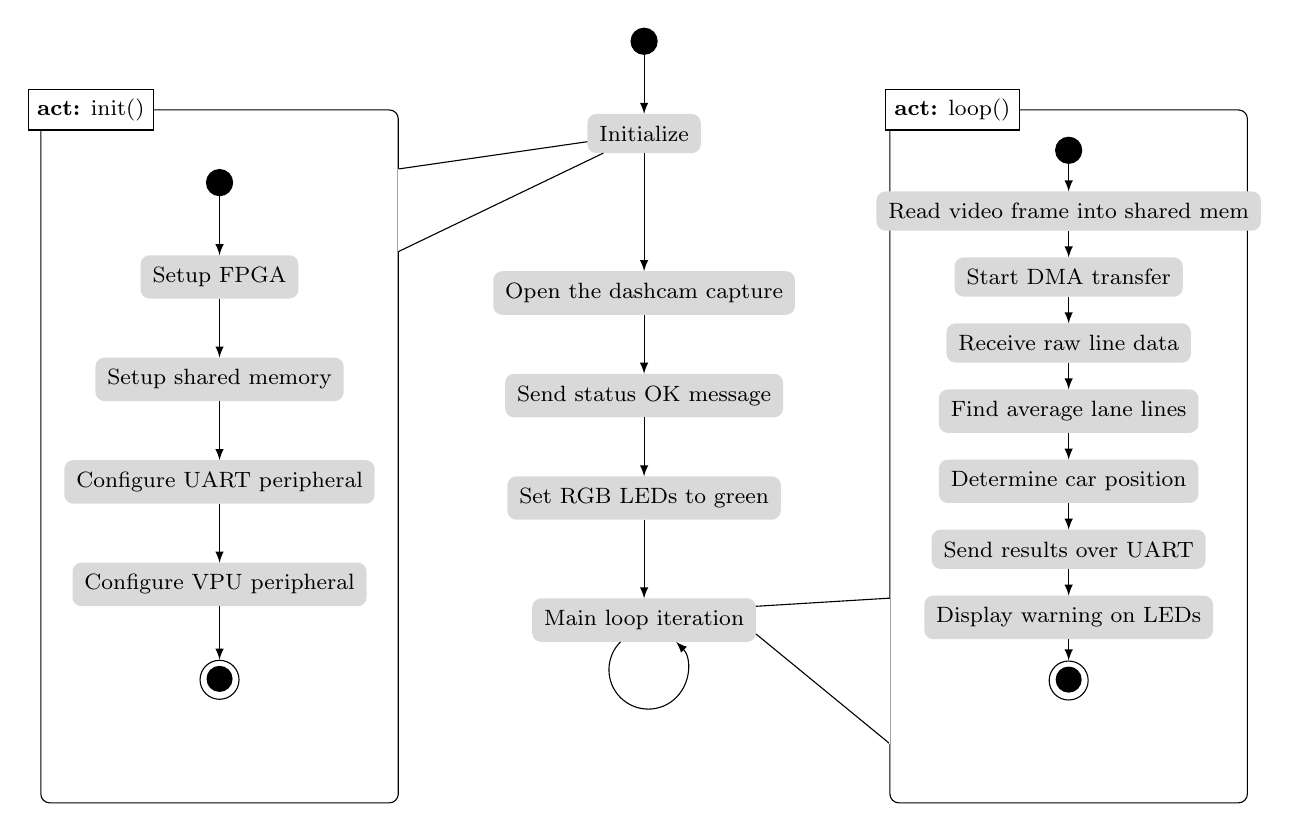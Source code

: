 \begin{tikzpicture}

	\tikzstyle{ad block}=[rectangle, rounded corners=0.75ex, fill=black!15, align=center, outer sep=0, inner sep=1ex];
	\tikzstyle{ad frame}=[draw, rectangle, rounded corners=0.75ex, outer sep=0, inner sep=0ex];

	\node (ad start) [circle, draw, fill=black] at (0, 0) {};
	\node (ad node 1) [ad block, below=0.75cm of ad start] {\footnotesize Initialize};
	\node (ad node 2) [ad block, below=1.5cm of ad node 1] {\footnotesize Open the dashcam capture};
	\node (ad node 3) [ad block, below=0.75cm of ad node 2] {\footnotesize Send status OK message};
	\node (ad node 4) [ad block, below=0.75cm of ad node 3] {\footnotesize Set RGB LEDs to green};
	\node (ad node 5) [ad block, below=1cm of ad node 4] {\footnotesize Main loop iteration};

	\node (ad frame 1) [ad frame, minimum width=30ex, minimum height=8.8cm, below left=0.75cm and 3cm of ad start] {};
	\node (ad frame 1 title) [draw, fill=white, inner sep=0.75ex, left=5.5ex of ad frame 1.north] {\footnotesize\textbf{act:} init()};
	\node (ad frame 1 start) [circle, draw, fill=black, anchor=north, below=0.75cm of ad frame 1.north] {};
	\node (ad frame 1 node 1) [ad block, below=0.75cm of ad frame 1 start] {\footnotesize Setup FPGA};
	\node (ad frame 1 node 2) [ad block, below=0.75cm of ad frame 1 node 1] {\footnotesize Setup shared memory};
	\node (ad frame 1 node 3) [ad block, below=0.75cm of ad frame 1 node 2] {\footnotesize Configure UART peripheral};
	\node (ad frame 1 node 4) [ad block, below=0.75cm of ad frame 1 node 3] {\footnotesize Configure VPU peripheral};
	\node (ad frame 1 end a) [circle, fill=black, below=0.75cm of ad frame 1 node 4] {};
	\node (ad frame 1 end b) [circle, draw, inner sep=0.175cm, below=0.68cm of ad frame 1 node 4] {};

	\node (ad frame 2) [ad frame, minimum width=30ex, minimum height=8.8cm, below right=0.75cm and 3cm of ad start] {};
	\node (ad frame 2 title) [draw, fill=white, inner sep=0.75ex, left=4.1ex of ad frame 2.north] {\footnotesize\textbf{act:} loop()};
	\node (ad frame 2 start) [circle, draw, fill=black, anchor=north, below=0.34cm of ad frame 2.north] {};
	\node (ad frame 2 node 1) [ad block, below=0.35cm of ad frame 2 start] {\footnotesize Read video frame into shared mem};
	\node (ad frame 2 node 3) [ad block, below=0.34cm of ad frame 2 node 1] {\footnotesize Start DMA transfer};
	\node (ad frame 2 node 4) [ad block, below=0.34cm of ad frame 2 node 3] {\footnotesize Receive raw line data};
	\node (ad frame 2 node 5) [ad block, below=0.34cm of ad frame 2 node 4] {\footnotesize Find average lane lines};
	\node (ad frame 2 node 6) [ad block, below=0.34cm of ad frame 2 node 5] {\footnotesize Determine car position};
	\node (ad frame 2 node 7) [ad block, below=0.34cm of ad frame 2 node 6] {\footnotesize Send results over UART};
	\node (ad frame 2 node 8) [ad block, below=0.34cm of ad frame 2 node 7] {\footnotesize Display warning on LEDs};
	\node (ad frame 2 end a) [circle, fill=black, below=0.34cm of ad frame 2 node 8] {};
	\node (ad frame 2 end b) [circle, draw, inner sep=0.175cm, below=0.27cm of ad frame 2 node 8] {};

	\draw[-latex] (ad start) -- (ad node 1);
	\draw[-latex] (ad node 1) -- (ad node 2);
	\draw[-latex] (ad node 2) -- (ad node 3);
	\draw[-latex] (ad node 3) -- (ad node 4);
	\draw[-latex] (ad node 4) -- (ad node 5);
	\draw[-latex] ([xshift=-0.3cm]ad node 5.-90) arc (135:135+270:0.5cm);

	\draw[-latex] (ad frame 1 start) -- (ad frame 1 node 1);
	\draw[-latex] (ad frame 1 node 1) -- (ad frame 1 node 2);
	\draw[-latex] (ad frame 1 node 2) -- (ad frame 1 node 3);
	\draw[-latex] (ad frame 1 node 3) -- (ad frame 1 node 4);
	\draw[-latex] (ad frame 1 node 4) -- (ad frame 1 end b);
	
	\draw[-latex] (ad frame 2 start) -- (ad frame 2 node 1);
	\draw[-latex] (ad frame 2 node 1) -- (ad frame 2 node 3);
	\draw[-latex] (ad frame 2 node 3) -- (ad frame 2 node 4);
	\draw[-latex] (ad frame 2 node 4) -- (ad frame 2 node 5);
	\draw[-latex] (ad frame 2 node 5) -- (ad frame 2 node 6);
	\draw[-latex] (ad frame 2 node 6) -- (ad frame 2 node 7);
	\draw[-latex] (ad frame 2 node 7) -- (ad frame 2 node 8);
	\draw[-latex] (ad frame 2 node 8) -- (ad frame 2 end b);

	\draw[-] (ad node 1) -- ([yshift=-0.75cm] ad frame 1.north east);
	\draw[-] (ad node 1) -- ([yshift=7cm] ad frame 1.south east);
	\draw[white, -] ([yshift=-0.75cm] ad frame 1.north east) -- ([yshift=7.01cm] ad frame 1.south east);

	\draw[-] ([yshift=0.5em] ad node 5.east) -- ([yshift=-6.2cm] ad frame 2.north west);
	\draw[-] ([yshift=-0.5em] ad node 5.east) -- ([yshift=0.75cm] ad frame 2.south west);
	\draw[white, -] ([yshift=-6.21cm] ad frame 2.north west) -- ([yshift=0.75cm] ad frame 2.south west);
\end{tikzpicture}


